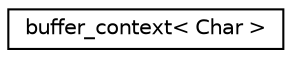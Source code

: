 digraph "Graphical Class Hierarchy"
{
  edge [fontname="Helvetica",fontsize="10",labelfontname="Helvetica",labelfontsize="10"];
  node [fontname="Helvetica",fontsize="10",shape=record];
  rankdir="LR";
  Node1 [label="buffer_context\< Char \>",height=0.2,width=0.4,color="black", fillcolor="white", style="filled",URL="$structbuffer__context.html"];
}
